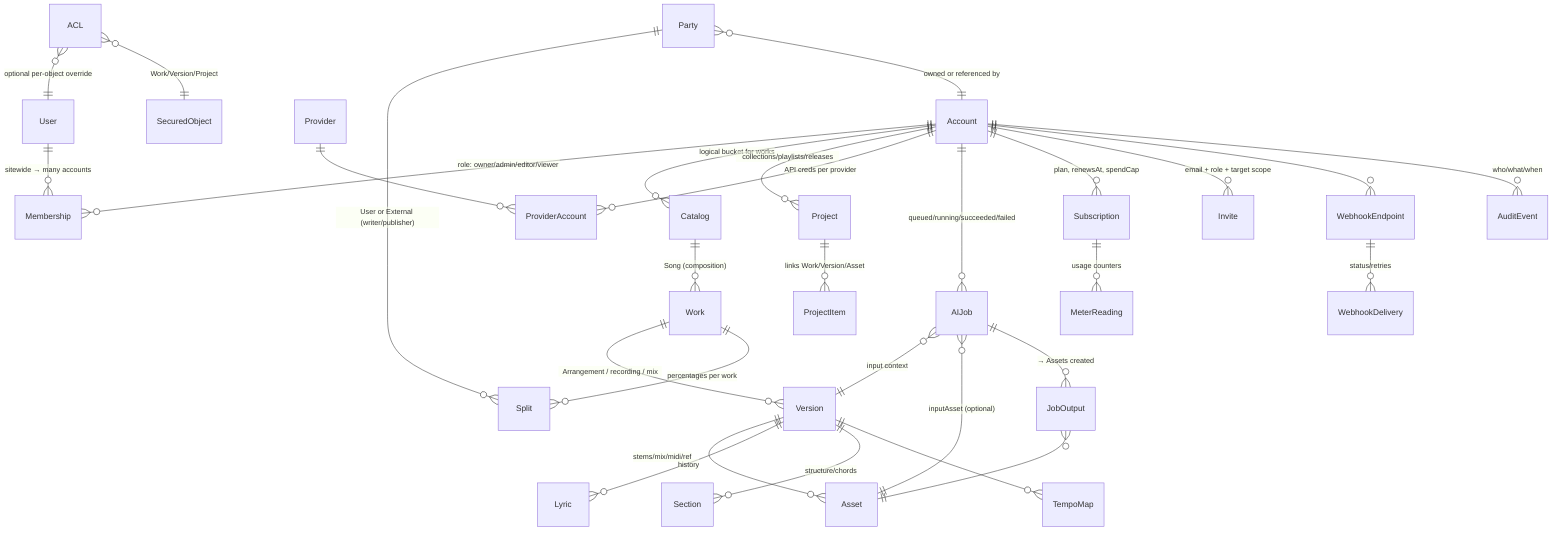 erDiagram
  User ||--o{ Membership : "sitewide → many accounts"
  Account ||--o{ Membership : "role: owner/admin/editor/viewer"
  Account ||--o{ Catalog : "logical bucket for works"
  Account ||--o{ Project : "collections/playlists/releases"
  Project ||--o{ ProjectItem : "links Work/Version/Asset"

  %% Catalog (works vs versions/recordings)
  Catalog ||--o{ Work : "Song (composition)"
  Work ||--o{ Version : "Arrangement / recording / mix"
  Version ||--o{ Asset : "stems/mix/midi/ref"
  Version ||--o{ Lyric : "history"
  Version ||--o{ Section : "structure/chords"
  Version ||--o{ TempoMap : ""

  %% Splits / Rights
  Work ||--o{ Split : "percentages per work"
  Party ||--o{ Split : "User or External (writer/publisher)"
  Party }o--|| Account : "owned or referenced by"

  %% AI pipeline
  Account ||--o{ ProviderAccount : "API creds per provider"
  Provider ||--o{ ProviderAccount : ""
  Account ||--o{ AIJob : "queued/running/succeeded/failed"
  AIJob }o--|| Version : "input context"
  AIJob }o--|| Asset : "inputAsset (optional)"
  AIJob ||--o{ JobOutput : "→ Assets created"
  JobOutput }o--|| Asset : ""

  %% Billing / limits
  Account ||--o{ Subscription : "plan, renewsAt, spendCap"
  Subscription ||--o{ MeterReading : "usage counters"

  %% Collab + access
  Account ||--o{ Invite : "email + role + target scope"
  ACL }o--|| User : "optional per-object override"
  ACL }o--|| SecuredObject : "Work/Version/Project"

  %% Integrations / Ops
  Account ||--o{ WebhookEndpoint : ""
  WebhookEndpoint ||--o{ WebhookDelivery : "status/retries"
  Account ||--o{ AuditEvent : "who/what/when"